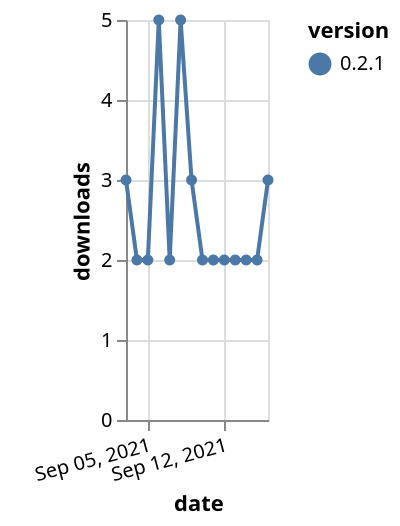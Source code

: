{"$schema": "https://vega.github.io/schema/vega-lite/v5.json", "description": "A simple bar chart with embedded data.", "data": {"values": [{"date": "2021-09-03", "total": 4038, "delta": 3, "version": "0.2.1"}, {"date": "2021-09-04", "total": 4040, "delta": 2, "version": "0.2.1"}, {"date": "2021-09-05", "total": 4042, "delta": 2, "version": "0.2.1"}, {"date": "2021-09-06", "total": 4047, "delta": 5, "version": "0.2.1"}, {"date": "2021-09-07", "total": 4049, "delta": 2, "version": "0.2.1"}, {"date": "2021-09-08", "total": 4054, "delta": 5, "version": "0.2.1"}, {"date": "2021-09-09", "total": 4057, "delta": 3, "version": "0.2.1"}, {"date": "2021-09-10", "total": 4059, "delta": 2, "version": "0.2.1"}, {"date": "2021-09-11", "total": 4061, "delta": 2, "version": "0.2.1"}, {"date": "2021-09-12", "total": 4063, "delta": 2, "version": "0.2.1"}, {"date": "2021-09-13", "total": 4065, "delta": 2, "version": "0.2.1"}, {"date": "2021-09-14", "total": 4067, "delta": 2, "version": "0.2.1"}, {"date": "2021-09-15", "total": 4069, "delta": 2, "version": "0.2.1"}, {"date": "2021-09-16", "total": 4072, "delta": 3, "version": "0.2.1"}]}, "width": "container", "mark": {"type": "line", "point": {"filled": true}}, "encoding": {"x": {"field": "date", "type": "temporal", "timeUnit": "yearmonthdate", "title": "date", "axis": {"labelAngle": -15}}, "y": {"field": "delta", "type": "quantitative", "title": "downloads"}, "color": {"field": "version", "type": "nominal"}, "tooltip": {"field": "delta"}}}